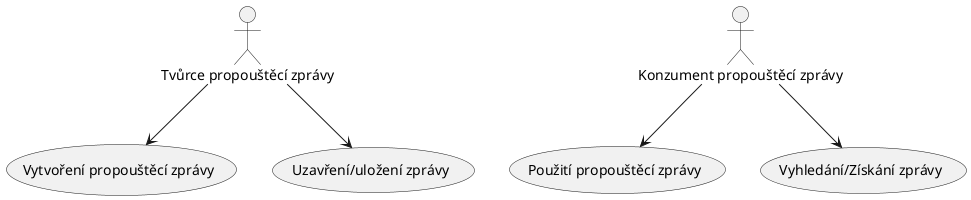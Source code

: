 @startuml
"Tvůrce propouštěcí zprávy" as creator
"Konzument propouštěcí zprávy" as consumer
"Vytvoření propouštěcí zprávy" as (create)
"Použití propouštěcí zprávy" as (use)

"Uzavření/uložení zprávy" as (save)
"Vyhledání/Získání zprávy" as (receive)

creator --> (create)
creator --> (save)
consumer --> (use)
consumer --> (receive)
@enduml